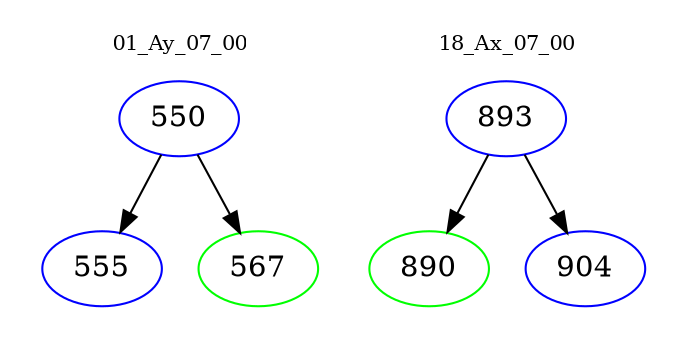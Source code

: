 digraph{
subgraph cluster_0 {
color = white
label = "01_Ay_07_00";
fontsize=10;
T0_550 [label="550", color="blue"]
T0_550 -> T0_555 [color="black"]
T0_555 [label="555", color="blue"]
T0_550 -> T0_567 [color="black"]
T0_567 [label="567", color="green"]
}
subgraph cluster_1 {
color = white
label = "18_Ax_07_00";
fontsize=10;
T1_893 [label="893", color="blue"]
T1_893 -> T1_890 [color="black"]
T1_890 [label="890", color="green"]
T1_893 -> T1_904 [color="black"]
T1_904 [label="904", color="blue"]
}
}
